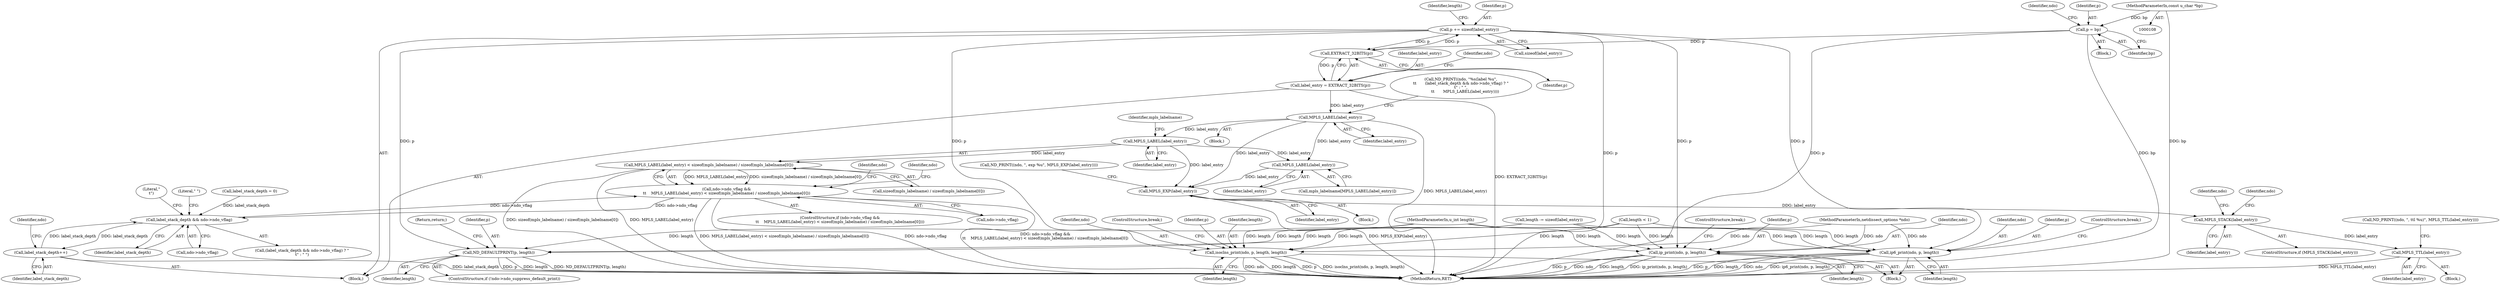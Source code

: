 digraph "1_tcpdump_1dcd10aceabbc03bf571ea32b892c522cbe923de_11@API" {
"1000217" [label="(Call,p += sizeof(label_entry))"];
"1000152" [label="(Call,EXTRACT_32BITS(p))"];
"1000217" [label="(Call,p += sizeof(label_entry))"];
"1000123" [label="(Call,p = bp)"];
"1000110" [label="(MethodParameterIn,const u_char *bp)"];
"1000150" [label="(Call,label_entry = EXTRACT_32BITS(p))"];
"1000168" [label="(Call,MPLS_LABEL(label_entry))"];
"1000178" [label="(Call,MPLS_LABEL(label_entry))"];
"1000177" [label="(Call,MPLS_LABEL(label_entry) < sizeof(mpls_labelname) / sizeof(mpls_labelname[0]))"];
"1000173" [label="(Call,ndo->ndo_vflag &&\n\t\t    MPLS_LABEL(label_entry) < sizeof(mpls_labelname) / sizeof(mpls_labelname[0]))"];
"1000161" [label="(Call,label_stack_depth && ndo->ndo_vflag)"];
"1000170" [label="(Call,label_stack_depth++)"];
"1000194" [label="(Call,MPLS_LABEL(label_entry))"];
"1000201" [label="(Call,MPLS_EXP(label_entry))"];
"1000204" [label="(Call,MPLS_STACK(label_entry))"];
"1000215" [label="(Call,MPLS_TTL(label_entry))"];
"1000311" [label="(Call,ND_DEFAULTPRINT(p, length))"];
"1000328" [label="(Call,ip_print(ndo, p, length))"];
"1000334" [label="(Call,ip6_print(ndo, p, length))"];
"1000340" [label="(Call,isoclns_print(ndo, p, length, length))"];
"1000189" [label="(Identifier,ndo)"];
"1000112" [label="(Block,)"];
"1000161" [label="(Call,label_stack_depth && ndo->ndo_vflag)"];
"1000125" [label="(Identifier,bp)"];
"1000178" [label="(Call,MPLS_LABEL(label_entry))"];
"1000219" [label="(Call,sizeof(label_entry))"];
"1000171" [label="(Identifier,label_stack_depth)"];
"1000195" [label="(Identifier,label_entry)"];
"1000202" [label="(Identifier,label_entry)"];
"1000216" [label="(Identifier,label_entry)"];
"1000221" [label="(Call,length -= sizeof(label_entry))"];
"1000131" [label="(Block,)"];
"1000198" [label="(Identifier,ndo)"];
"1000163" [label="(Call,ndo->ndo_vflag)"];
"1000160" [label="(Call,(label_stack_depth && ndo->ndo_vflag) ? \"\n\t\" : \" \")"];
"1000150" [label="(Call,label_entry = EXTRACT_32BITS(p))"];
"1000169" [label="(Identifier,label_entry)"];
"1000116" [label="(Call,label_stack_depth = 0)"];
"1000152" [label="(Call,EXTRACT_32BITS(p))"];
"1000337" [label="(Identifier,length)"];
"1000343" [label="(Identifier,length)"];
"1000128" [label="(Identifier,ndo)"];
"1000313" [label="(Identifier,length)"];
"1000336" [label="(Identifier,p)"];
"1000222" [label="(Identifier,length)"];
"1000170" [label="(Call,label_stack_depth++)"];
"1000182" [label="(Identifier,mpls_labelname)"];
"1000166" [label="(Literal,\"\n\t\")"];
"1000354" [label="(MethodReturn,RET)"];
"1000156" [label="(Identifier,ndo)"];
"1000306" [label="(ControlStructure,if (!ndo->ndo_suppress_default_print))"];
"1000334" [label="(Call,ip6_print(ndo, p, length))"];
"1000201" [label="(Call,MPLS_EXP(label_entry))"];
"1000180" [label="(Call,sizeof(mpls_labelname) / sizeof(mpls_labelname[0]))"];
"1000153" [label="(Identifier,p)"];
"1000123" [label="(Call,p = bp)"];
"1000174" [label="(Call,ndo->ndo_vflag)"];
"1000311" [label="(Call,ND_DEFAULTPRINT(p, length))"];
"1000340" [label="(Call,isoclns_print(ndo, p, length, length))"];
"1000192" [label="(Call,mpls_labelname[MPLS_LABEL(label_entry)])"];
"1000196" [label="(Call,ND_PRINT((ndo, \", exp %u\", MPLS_EXP(label_entry))))"];
"1000204" [label="(Call,MPLS_STACK(label_entry))"];
"1000218" [label="(Identifier,p)"];
"1000205" [label="(Identifier,label_entry)"];
"1000330" [label="(Identifier,p)"];
"1000338" [label="(ControlStructure,break;)"];
"1000341" [label="(Identifier,ndo)"];
"1000194" [label="(Call,MPLS_LABEL(label_entry))"];
"1000110" [label="(MethodParameterIn,const u_char *bp)"];
"1000215" [label="(Call,MPLS_TTL(label_entry))"];
"1000179" [label="(Identifier,label_entry)"];
"1000173" [label="(Call,ndo->ndo_vflag &&\n\t\t    MPLS_LABEL(label_entry) < sizeof(mpls_labelname) / sizeof(mpls_labelname[0]))"];
"1000167" [label="(Literal,\" \")"];
"1000111" [label="(MethodParameterIn,u_int length)"];
"1000159" [label="(Block,)"];
"1000203" [label="(ControlStructure,if (MPLS_STACK(label_entry)))"];
"1000328" [label="(Call,ip_print(ndo, p, length))"];
"1000213" [label="(Block,)"];
"1000162" [label="(Identifier,label_stack_depth)"];
"1000329" [label="(Identifier,ndo)"];
"1000314" [label="(Return,return;)"];
"1000124" [label="(Identifier,p)"];
"1000335" [label="(Identifier,ndo)"];
"1000332" [label="(ControlStructure,break;)"];
"1000345" [label="(ControlStructure,break;)"];
"1000168" [label="(Call,MPLS_LABEL(label_entry))"];
"1000344" [label="(Identifier,length)"];
"1000210" [label="(Call,ND_PRINT((ndo, \", ttl %u)\", MPLS_TTL(label_entry))))"];
"1000154" [label="(Call,ND_PRINT((ndo, \"%s(label %u\",\n\t\t       (label_stack_depth && ndo->ndo_vflag) ? \"\n\t\" : \" \",\n       \t\t       MPLS_LABEL(label_entry))))"];
"1000175" [label="(Identifier,ndo)"];
"1000212" [label="(Identifier,ndo)"];
"1000199" [label="(Block,)"];
"1000312" [label="(Identifier,p)"];
"1000109" [label="(MethodParameterIn,netdissect_options *ndo)"];
"1000342" [label="(Identifier,p)"];
"1000151" [label="(Identifier,label_entry)"];
"1000208" [label="(Identifier,ndo)"];
"1000177" [label="(Call,MPLS_LABEL(label_entry) < sizeof(mpls_labelname) / sizeof(mpls_labelname[0]))"];
"1000248" [label="(Call,length < 1)"];
"1000172" [label="(ControlStructure,if (ndo->ndo_vflag &&\n\t\t    MPLS_LABEL(label_entry) < sizeof(mpls_labelname) / sizeof(mpls_labelname[0])))"];
"1000326" [label="(Block,)"];
"1000217" [label="(Call,p += sizeof(label_entry))"];
"1000331" [label="(Identifier,length)"];
"1000217" -> "1000131"  [label="AST: "];
"1000217" -> "1000219"  [label="CFG: "];
"1000218" -> "1000217"  [label="AST: "];
"1000219" -> "1000217"  [label="AST: "];
"1000222" -> "1000217"  [label="CFG: "];
"1000217" -> "1000354"  [label="DDG: p"];
"1000217" -> "1000152"  [label="DDG: p"];
"1000152" -> "1000217"  [label="DDG: p"];
"1000217" -> "1000311"  [label="DDG: p"];
"1000217" -> "1000328"  [label="DDG: p"];
"1000217" -> "1000334"  [label="DDG: p"];
"1000217" -> "1000340"  [label="DDG: p"];
"1000152" -> "1000150"  [label="AST: "];
"1000152" -> "1000153"  [label="CFG: "];
"1000153" -> "1000152"  [label="AST: "];
"1000150" -> "1000152"  [label="CFG: "];
"1000152" -> "1000150"  [label="DDG: p"];
"1000123" -> "1000152"  [label="DDG: p"];
"1000123" -> "1000112"  [label="AST: "];
"1000123" -> "1000125"  [label="CFG: "];
"1000124" -> "1000123"  [label="AST: "];
"1000125" -> "1000123"  [label="AST: "];
"1000128" -> "1000123"  [label="CFG: "];
"1000123" -> "1000354"  [label="DDG: p"];
"1000123" -> "1000354"  [label="DDG: bp"];
"1000110" -> "1000123"  [label="DDG: bp"];
"1000110" -> "1000108"  [label="AST: "];
"1000110" -> "1000354"  [label="DDG: bp"];
"1000150" -> "1000131"  [label="AST: "];
"1000151" -> "1000150"  [label="AST: "];
"1000156" -> "1000150"  [label="CFG: "];
"1000150" -> "1000354"  [label="DDG: EXTRACT_32BITS(p)"];
"1000150" -> "1000168"  [label="DDG: label_entry"];
"1000168" -> "1000159"  [label="AST: "];
"1000168" -> "1000169"  [label="CFG: "];
"1000169" -> "1000168"  [label="AST: "];
"1000154" -> "1000168"  [label="CFG: "];
"1000168" -> "1000354"  [label="DDG: MPLS_LABEL(label_entry)"];
"1000168" -> "1000178"  [label="DDG: label_entry"];
"1000168" -> "1000194"  [label="DDG: label_entry"];
"1000168" -> "1000201"  [label="DDG: label_entry"];
"1000178" -> "1000177"  [label="AST: "];
"1000178" -> "1000179"  [label="CFG: "];
"1000179" -> "1000178"  [label="AST: "];
"1000182" -> "1000178"  [label="CFG: "];
"1000178" -> "1000177"  [label="DDG: label_entry"];
"1000178" -> "1000194"  [label="DDG: label_entry"];
"1000178" -> "1000201"  [label="DDG: label_entry"];
"1000177" -> "1000173"  [label="AST: "];
"1000177" -> "1000180"  [label="CFG: "];
"1000180" -> "1000177"  [label="AST: "];
"1000173" -> "1000177"  [label="CFG: "];
"1000177" -> "1000354"  [label="DDG: MPLS_LABEL(label_entry)"];
"1000177" -> "1000354"  [label="DDG: sizeof(mpls_labelname) / sizeof(mpls_labelname[0])"];
"1000177" -> "1000173"  [label="DDG: MPLS_LABEL(label_entry)"];
"1000177" -> "1000173"  [label="DDG: sizeof(mpls_labelname) / sizeof(mpls_labelname[0])"];
"1000173" -> "1000172"  [label="AST: "];
"1000173" -> "1000174"  [label="CFG: "];
"1000174" -> "1000173"  [label="AST: "];
"1000189" -> "1000173"  [label="CFG: "];
"1000198" -> "1000173"  [label="CFG: "];
"1000173" -> "1000354"  [label="DDG: ndo->ndo_vflag &&\n\t\t    MPLS_LABEL(label_entry) < sizeof(mpls_labelname) / sizeof(mpls_labelname[0])"];
"1000173" -> "1000354"  [label="DDG: MPLS_LABEL(label_entry) < sizeof(mpls_labelname) / sizeof(mpls_labelname[0])"];
"1000173" -> "1000354"  [label="DDG: ndo->ndo_vflag"];
"1000173" -> "1000161"  [label="DDG: ndo->ndo_vflag"];
"1000161" -> "1000173"  [label="DDG: ndo->ndo_vflag"];
"1000161" -> "1000160"  [label="AST: "];
"1000161" -> "1000162"  [label="CFG: "];
"1000161" -> "1000163"  [label="CFG: "];
"1000162" -> "1000161"  [label="AST: "];
"1000163" -> "1000161"  [label="AST: "];
"1000166" -> "1000161"  [label="CFG: "];
"1000167" -> "1000161"  [label="CFG: "];
"1000116" -> "1000161"  [label="DDG: label_stack_depth"];
"1000170" -> "1000161"  [label="DDG: label_stack_depth"];
"1000161" -> "1000170"  [label="DDG: label_stack_depth"];
"1000170" -> "1000131"  [label="AST: "];
"1000170" -> "1000171"  [label="CFG: "];
"1000171" -> "1000170"  [label="AST: "];
"1000175" -> "1000170"  [label="CFG: "];
"1000170" -> "1000354"  [label="DDG: label_stack_depth"];
"1000194" -> "1000192"  [label="AST: "];
"1000194" -> "1000195"  [label="CFG: "];
"1000195" -> "1000194"  [label="AST: "];
"1000192" -> "1000194"  [label="CFG: "];
"1000194" -> "1000201"  [label="DDG: label_entry"];
"1000201" -> "1000199"  [label="AST: "];
"1000201" -> "1000202"  [label="CFG: "];
"1000202" -> "1000201"  [label="AST: "];
"1000196" -> "1000201"  [label="CFG: "];
"1000201" -> "1000354"  [label="DDG: MPLS_EXP(label_entry)"];
"1000201" -> "1000204"  [label="DDG: label_entry"];
"1000204" -> "1000203"  [label="AST: "];
"1000204" -> "1000205"  [label="CFG: "];
"1000205" -> "1000204"  [label="AST: "];
"1000208" -> "1000204"  [label="CFG: "];
"1000212" -> "1000204"  [label="CFG: "];
"1000204" -> "1000215"  [label="DDG: label_entry"];
"1000215" -> "1000213"  [label="AST: "];
"1000215" -> "1000216"  [label="CFG: "];
"1000216" -> "1000215"  [label="AST: "];
"1000210" -> "1000215"  [label="CFG: "];
"1000215" -> "1000354"  [label="DDG: MPLS_TTL(label_entry)"];
"1000311" -> "1000306"  [label="AST: "];
"1000311" -> "1000313"  [label="CFG: "];
"1000312" -> "1000311"  [label="AST: "];
"1000313" -> "1000311"  [label="AST: "];
"1000314" -> "1000311"  [label="CFG: "];
"1000311" -> "1000354"  [label="DDG: p"];
"1000311" -> "1000354"  [label="DDG: length"];
"1000311" -> "1000354"  [label="DDG: ND_DEFAULTPRINT(p, length)"];
"1000221" -> "1000311"  [label="DDG: length"];
"1000248" -> "1000311"  [label="DDG: length"];
"1000111" -> "1000311"  [label="DDG: length"];
"1000328" -> "1000326"  [label="AST: "];
"1000328" -> "1000331"  [label="CFG: "];
"1000329" -> "1000328"  [label="AST: "];
"1000330" -> "1000328"  [label="AST: "];
"1000331" -> "1000328"  [label="AST: "];
"1000332" -> "1000328"  [label="CFG: "];
"1000328" -> "1000354"  [label="DDG: ndo"];
"1000328" -> "1000354"  [label="DDG: length"];
"1000328" -> "1000354"  [label="DDG: ip_print(ndo, p, length)"];
"1000328" -> "1000354"  [label="DDG: p"];
"1000109" -> "1000328"  [label="DDG: ndo"];
"1000221" -> "1000328"  [label="DDG: length"];
"1000248" -> "1000328"  [label="DDG: length"];
"1000111" -> "1000328"  [label="DDG: length"];
"1000334" -> "1000326"  [label="AST: "];
"1000334" -> "1000337"  [label="CFG: "];
"1000335" -> "1000334"  [label="AST: "];
"1000336" -> "1000334"  [label="AST: "];
"1000337" -> "1000334"  [label="AST: "];
"1000338" -> "1000334"  [label="CFG: "];
"1000334" -> "1000354"  [label="DDG: ip6_print(ndo, p, length)"];
"1000334" -> "1000354"  [label="DDG: p"];
"1000334" -> "1000354"  [label="DDG: length"];
"1000334" -> "1000354"  [label="DDG: ndo"];
"1000109" -> "1000334"  [label="DDG: ndo"];
"1000221" -> "1000334"  [label="DDG: length"];
"1000248" -> "1000334"  [label="DDG: length"];
"1000111" -> "1000334"  [label="DDG: length"];
"1000340" -> "1000326"  [label="AST: "];
"1000340" -> "1000344"  [label="CFG: "];
"1000341" -> "1000340"  [label="AST: "];
"1000342" -> "1000340"  [label="AST: "];
"1000343" -> "1000340"  [label="AST: "];
"1000344" -> "1000340"  [label="AST: "];
"1000345" -> "1000340"  [label="CFG: "];
"1000340" -> "1000354"  [label="DDG: length"];
"1000340" -> "1000354"  [label="DDG: p"];
"1000340" -> "1000354"  [label="DDG: isoclns_print(ndo, p, length, length)"];
"1000340" -> "1000354"  [label="DDG: ndo"];
"1000109" -> "1000340"  [label="DDG: ndo"];
"1000221" -> "1000340"  [label="DDG: length"];
"1000248" -> "1000340"  [label="DDG: length"];
"1000111" -> "1000340"  [label="DDG: length"];
}
